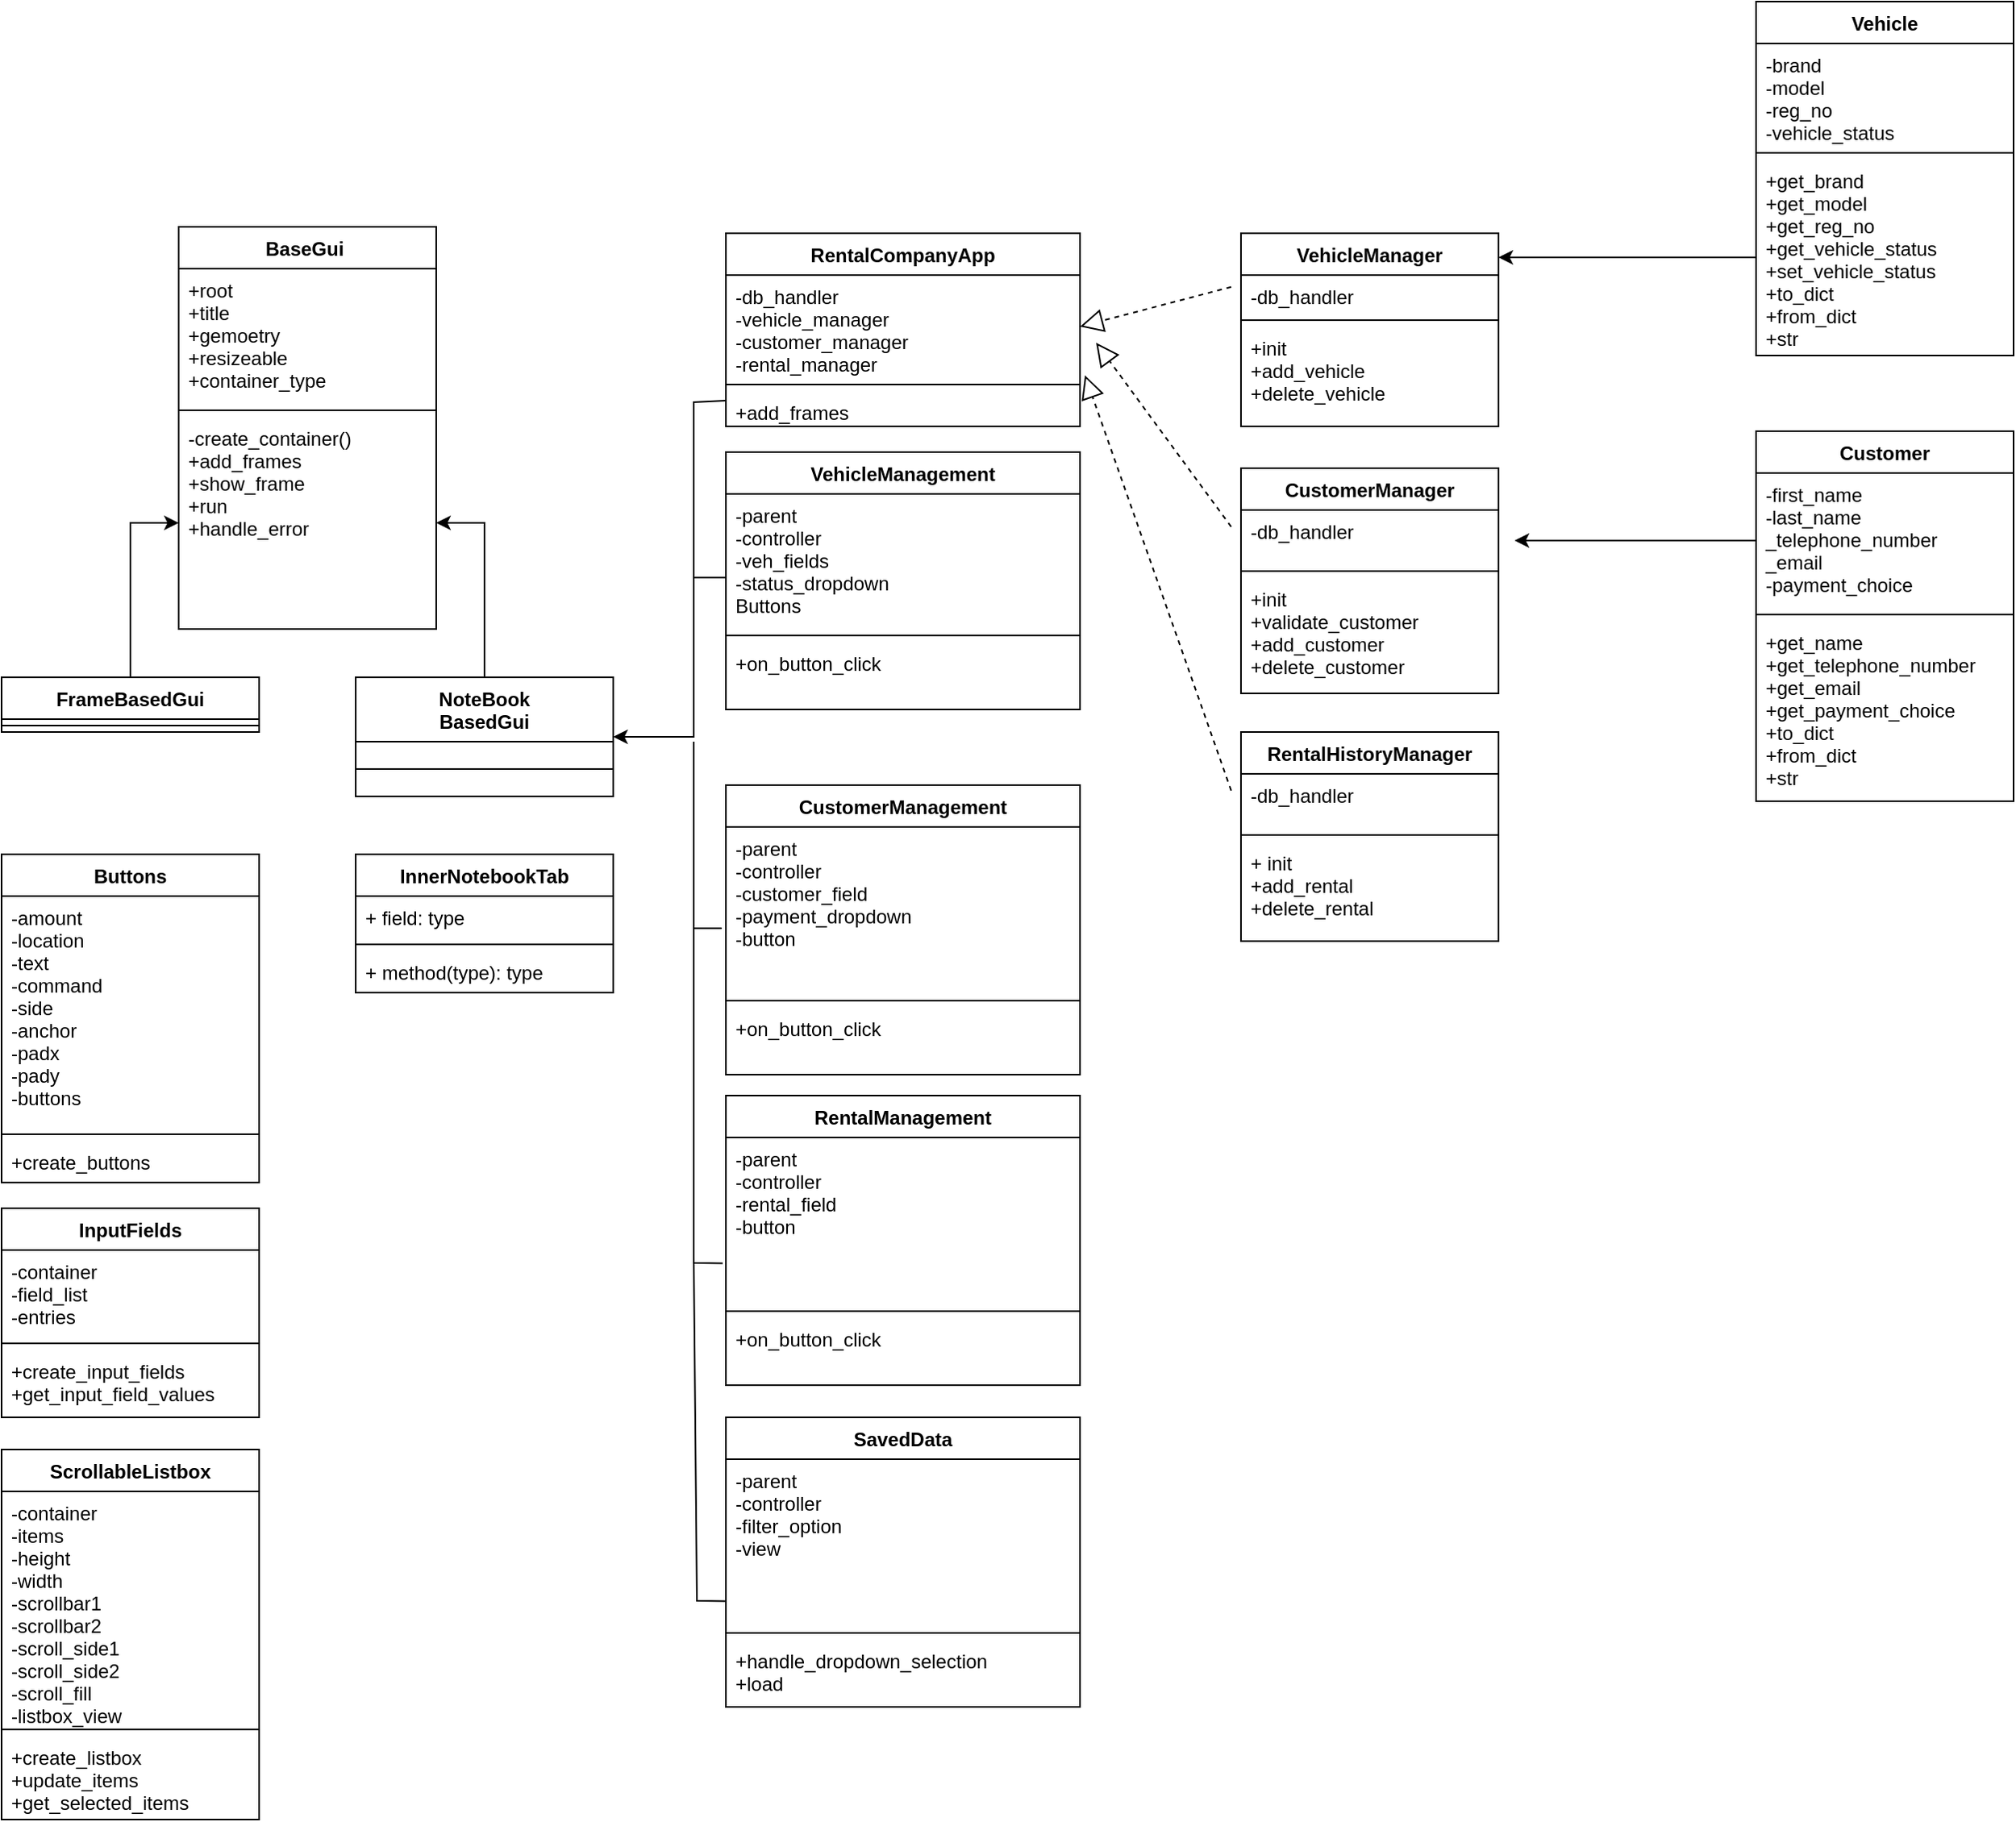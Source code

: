 <mxfile version="19.0.1" type="device"><diagram id="7ewWvbzm1ZuV88kt2fV-" name="Page-1"><mxGraphModel dx="999" dy="2085" grid="1" gridSize="10" guides="1" tooltips="1" connect="1" arrows="1" fold="1" page="1" pageScale="1" pageWidth="827" pageHeight="1169" math="0" shadow="0"><root><mxCell id="0"/><mxCell id="1" parent="0"/><mxCell id="QlVAHlaynSAnlBBJDVNv-1" value="BaseGui " style="swimlane;fontStyle=1;align=center;verticalAlign=top;childLayout=stackLayout;horizontal=1;startSize=26;horizontalStack=0;resizeParent=1;resizeParentMax=0;resizeLast=0;collapsible=1;marginBottom=0;" vertex="1" parent="1"><mxGeometry x="1120" y="80" width="160" height="250" as="geometry"/></mxCell><mxCell id="QlVAHlaynSAnlBBJDVNv-2" value="+root&#10;+title&#10;+gemoetry&#10;+resizeable&#10;+container_type" style="text;strokeColor=none;fillColor=none;align=left;verticalAlign=top;spacingLeft=4;spacingRight=4;overflow=hidden;rotatable=0;points=[[0,0.5],[1,0.5]];portConstraint=eastwest;" vertex="1" parent="QlVAHlaynSAnlBBJDVNv-1"><mxGeometry y="26" width="160" height="84" as="geometry"/></mxCell><mxCell id="QlVAHlaynSAnlBBJDVNv-3" value="" style="line;strokeWidth=1;fillColor=none;align=left;verticalAlign=middle;spacingTop=-1;spacingLeft=3;spacingRight=3;rotatable=0;labelPosition=right;points=[];portConstraint=eastwest;" vertex="1" parent="QlVAHlaynSAnlBBJDVNv-1"><mxGeometry y="110" width="160" height="8" as="geometry"/></mxCell><mxCell id="QlVAHlaynSAnlBBJDVNv-4" value="-create_container()&#10;+add_frames&#10;+show_frame&#10;+run&#10;+handle_error" style="text;strokeColor=none;fillColor=none;align=left;verticalAlign=top;spacingLeft=4;spacingRight=4;overflow=hidden;rotatable=0;points=[[0,0.5],[1,0.5]];portConstraint=eastwest;" vertex="1" parent="QlVAHlaynSAnlBBJDVNv-1"><mxGeometry y="118" width="160" height="132" as="geometry"/></mxCell><mxCell id="QlVAHlaynSAnlBBJDVNv-5" value="" style="edgeStyle=orthogonalEdgeStyle;rounded=0;orthogonalLoop=1;jettySize=auto;html=1;" edge="1" parent="1" source="QlVAHlaynSAnlBBJDVNv-6" target="QlVAHlaynSAnlBBJDVNv-4"><mxGeometry relative="1" as="geometry"/></mxCell><mxCell id="QlVAHlaynSAnlBBJDVNv-6" value="FrameBasedGui" style="swimlane;fontStyle=1;align=center;verticalAlign=top;childLayout=stackLayout;horizontal=1;startSize=26;horizontalStack=0;resizeParent=1;resizeParentMax=0;resizeLast=0;collapsible=1;marginBottom=0;" vertex="1" parent="1"><mxGeometry x="1010" y="360" width="160" height="34" as="geometry"/></mxCell><mxCell id="QlVAHlaynSAnlBBJDVNv-7" value="" style="line;strokeWidth=1;fillColor=none;align=left;verticalAlign=middle;spacingTop=-1;spacingLeft=3;spacingRight=3;rotatable=0;labelPosition=right;points=[];portConstraint=eastwest;" vertex="1" parent="QlVAHlaynSAnlBBJDVNv-6"><mxGeometry y="26" width="160" height="8" as="geometry"/></mxCell><mxCell id="QlVAHlaynSAnlBBJDVNv-8" value="" style="edgeStyle=orthogonalEdgeStyle;rounded=0;orthogonalLoop=1;jettySize=auto;html=1;" edge="1" parent="1" source="QlVAHlaynSAnlBBJDVNv-9" target="QlVAHlaynSAnlBBJDVNv-4"><mxGeometry relative="1" as="geometry"/></mxCell><mxCell id="QlVAHlaynSAnlBBJDVNv-9" value="NoteBook&#10;BasedGui" style="swimlane;fontStyle=1;align=center;verticalAlign=top;childLayout=stackLayout;horizontal=1;startSize=40;horizontalStack=0;resizeParent=1;resizeParentMax=0;resizeLast=0;collapsible=1;marginBottom=0;" vertex="1" parent="1"><mxGeometry x="1230" y="360" width="160" height="74" as="geometry"/></mxCell><mxCell id="QlVAHlaynSAnlBBJDVNv-10" value="" style="line;strokeWidth=1;fillColor=none;align=left;verticalAlign=middle;spacingTop=-1;spacingLeft=3;spacingRight=3;rotatable=0;labelPosition=right;points=[];portConstraint=eastwest;" vertex="1" parent="QlVAHlaynSAnlBBJDVNv-9"><mxGeometry y="40" width="160" height="34" as="geometry"/></mxCell><mxCell id="QlVAHlaynSAnlBBJDVNv-11" value="Buttons" style="swimlane;fontStyle=1;align=center;verticalAlign=top;childLayout=stackLayout;horizontal=1;startSize=26;horizontalStack=0;resizeParent=1;resizeParentMax=0;resizeLast=0;collapsible=1;marginBottom=0;" vertex="1" parent="1"><mxGeometry x="1010" y="470" width="160" height="204" as="geometry"/></mxCell><mxCell id="QlVAHlaynSAnlBBJDVNv-12" value="-amount&#10;-location&#10;-text&#10;-command&#10;-side&#10;-anchor&#10;-padx&#10;-pady&#10;-buttons" style="text;strokeColor=none;fillColor=none;align=left;verticalAlign=top;spacingLeft=4;spacingRight=4;overflow=hidden;rotatable=0;points=[[0,0.5],[1,0.5]];portConstraint=eastwest;" vertex="1" parent="QlVAHlaynSAnlBBJDVNv-11"><mxGeometry y="26" width="160" height="144" as="geometry"/></mxCell><mxCell id="QlVAHlaynSAnlBBJDVNv-13" value="" style="line;strokeWidth=1;fillColor=none;align=left;verticalAlign=middle;spacingTop=-1;spacingLeft=3;spacingRight=3;rotatable=0;labelPosition=right;points=[];portConstraint=eastwest;" vertex="1" parent="QlVAHlaynSAnlBBJDVNv-11"><mxGeometry y="170" width="160" height="8" as="geometry"/></mxCell><mxCell id="QlVAHlaynSAnlBBJDVNv-14" value="+create_buttons" style="text;strokeColor=none;fillColor=none;align=left;verticalAlign=top;spacingLeft=4;spacingRight=4;overflow=hidden;rotatable=0;points=[[0,0.5],[1,0.5]];portConstraint=eastwest;" vertex="1" parent="QlVAHlaynSAnlBBJDVNv-11"><mxGeometry y="178" width="160" height="26" as="geometry"/></mxCell><mxCell id="QlVAHlaynSAnlBBJDVNv-15" value="RentalCompanyApp" style="swimlane;fontStyle=1;align=center;verticalAlign=top;childLayout=stackLayout;horizontal=1;startSize=26;horizontalStack=0;resizeParent=1;resizeParentMax=0;resizeLast=0;collapsible=1;marginBottom=0;" vertex="1" parent="1"><mxGeometry x="1460" y="84" width="220" height="120" as="geometry"/></mxCell><mxCell id="QlVAHlaynSAnlBBJDVNv-16" value="-db_handler&#10;-vehicle_manager&#10;-customer_manager&#10;-rental_manager" style="text;strokeColor=none;fillColor=none;align=left;verticalAlign=top;spacingLeft=4;spacingRight=4;overflow=hidden;rotatable=0;points=[[0,0.5],[1,0.5]];portConstraint=eastwest;" vertex="1" parent="QlVAHlaynSAnlBBJDVNv-15"><mxGeometry y="26" width="220" height="64" as="geometry"/></mxCell><mxCell id="QlVAHlaynSAnlBBJDVNv-17" value="" style="line;strokeWidth=1;fillColor=none;align=left;verticalAlign=middle;spacingTop=-1;spacingLeft=3;spacingRight=3;rotatable=0;labelPosition=right;points=[];portConstraint=eastwest;" vertex="1" parent="QlVAHlaynSAnlBBJDVNv-15"><mxGeometry y="90" width="220" height="8" as="geometry"/></mxCell><mxCell id="QlVAHlaynSAnlBBJDVNv-18" value="+add_frames" style="text;strokeColor=none;fillColor=none;align=left;verticalAlign=top;spacingLeft=4;spacingRight=4;overflow=hidden;rotatable=0;points=[[0,0.5],[1,0.5]];portConstraint=eastwest;" vertex="1" parent="QlVAHlaynSAnlBBJDVNv-15"><mxGeometry y="98" width="220" height="22" as="geometry"/></mxCell><mxCell id="QlVAHlaynSAnlBBJDVNv-19" value="VehicleManagement" style="swimlane;fontStyle=1;align=center;verticalAlign=top;childLayout=stackLayout;horizontal=1;startSize=26;horizontalStack=0;resizeParent=1;resizeParentMax=0;resizeLast=0;collapsible=1;marginBottom=0;" vertex="1" parent="1"><mxGeometry x="1460" y="220" width="220" height="160" as="geometry"/></mxCell><mxCell id="QlVAHlaynSAnlBBJDVNv-20" value="-parent&#10;-controller&#10;-veh_fields&#10;-status_dropdown&#10;Buttons" style="text;strokeColor=none;fillColor=none;align=left;verticalAlign=top;spacingLeft=4;spacingRight=4;overflow=hidden;rotatable=0;points=[[0,0.5],[1,0.5]];portConstraint=eastwest;" vertex="1" parent="QlVAHlaynSAnlBBJDVNv-19"><mxGeometry y="26" width="220" height="84" as="geometry"/></mxCell><mxCell id="QlVAHlaynSAnlBBJDVNv-21" value="" style="line;strokeWidth=1;fillColor=none;align=left;verticalAlign=middle;spacingTop=-1;spacingLeft=3;spacingRight=3;rotatable=0;labelPosition=right;points=[];portConstraint=eastwest;" vertex="1" parent="QlVAHlaynSAnlBBJDVNv-19"><mxGeometry y="110" width="220" height="8" as="geometry"/></mxCell><mxCell id="QlVAHlaynSAnlBBJDVNv-22" value="+on_button_click" style="text;strokeColor=none;fillColor=none;align=left;verticalAlign=top;spacingLeft=4;spacingRight=4;overflow=hidden;rotatable=0;points=[[0,0.5],[1,0.5]];portConstraint=eastwest;" vertex="1" parent="QlVAHlaynSAnlBBJDVNv-19"><mxGeometry y="118" width="220" height="42" as="geometry"/></mxCell><mxCell id="QlVAHlaynSAnlBBJDVNv-23" value="InnerNotebookTab" style="swimlane;fontStyle=1;align=center;verticalAlign=top;childLayout=stackLayout;horizontal=1;startSize=26;horizontalStack=0;resizeParent=1;resizeParentMax=0;resizeLast=0;collapsible=1;marginBottom=0;" vertex="1" parent="1"><mxGeometry x="1230" y="470" width="160" height="86" as="geometry"/></mxCell><mxCell id="QlVAHlaynSAnlBBJDVNv-24" value="+ field: type" style="text;strokeColor=none;fillColor=none;align=left;verticalAlign=top;spacingLeft=4;spacingRight=4;overflow=hidden;rotatable=0;points=[[0,0.5],[1,0.5]];portConstraint=eastwest;" vertex="1" parent="QlVAHlaynSAnlBBJDVNv-23"><mxGeometry y="26" width="160" height="26" as="geometry"/></mxCell><mxCell id="QlVAHlaynSAnlBBJDVNv-25" value="" style="line;strokeWidth=1;fillColor=none;align=left;verticalAlign=middle;spacingTop=-1;spacingLeft=3;spacingRight=3;rotatable=0;labelPosition=right;points=[];portConstraint=eastwest;" vertex="1" parent="QlVAHlaynSAnlBBJDVNv-23"><mxGeometry y="52" width="160" height="8" as="geometry"/></mxCell><mxCell id="QlVAHlaynSAnlBBJDVNv-26" value="+ method(type): type" style="text;strokeColor=none;fillColor=none;align=left;verticalAlign=top;spacingLeft=4;spacingRight=4;overflow=hidden;rotatable=0;points=[[0,0.5],[1,0.5]];portConstraint=eastwest;" vertex="1" parent="QlVAHlaynSAnlBBJDVNv-23"><mxGeometry y="60" width="160" height="26" as="geometry"/></mxCell><mxCell id="QlVAHlaynSAnlBBJDVNv-27" value="" style="endArrow=none;html=1;rounded=0;" edge="1" parent="1"><mxGeometry width="50" height="50" relative="1" as="geometry"><mxPoint x="1440" y="310" as="sourcePoint"/><mxPoint x="1460" y="188" as="targetPoint"/><Array as="points"><mxPoint x="1440" y="189"/></Array></mxGeometry></mxCell><mxCell id="QlVAHlaynSAnlBBJDVNv-28" value="VehicleManager" style="swimlane;fontStyle=1;align=center;verticalAlign=top;childLayout=stackLayout;horizontal=1;startSize=26;horizontalStack=0;resizeParent=1;resizeParentMax=0;resizeLast=0;collapsible=1;marginBottom=0;" vertex="1" parent="1"><mxGeometry x="1780" y="84" width="160" height="120" as="geometry"/></mxCell><mxCell id="QlVAHlaynSAnlBBJDVNv-29" value="-db_handler" style="text;strokeColor=none;fillColor=none;align=left;verticalAlign=top;spacingLeft=4;spacingRight=4;overflow=hidden;rotatable=0;points=[[0,0.5],[1,0.5]];portConstraint=eastwest;" vertex="1" parent="QlVAHlaynSAnlBBJDVNv-28"><mxGeometry y="26" width="160" height="24" as="geometry"/></mxCell><mxCell id="QlVAHlaynSAnlBBJDVNv-30" value="" style="line;strokeWidth=1;fillColor=none;align=left;verticalAlign=middle;spacingTop=-1;spacingLeft=3;spacingRight=3;rotatable=0;labelPosition=right;points=[];portConstraint=eastwest;" vertex="1" parent="QlVAHlaynSAnlBBJDVNv-28"><mxGeometry y="50" width="160" height="8" as="geometry"/></mxCell><mxCell id="QlVAHlaynSAnlBBJDVNv-31" value="+init&#10;+add_vehicle&#10;+delete_vehicle" style="text;strokeColor=none;fillColor=none;align=left;verticalAlign=top;spacingLeft=4;spacingRight=4;overflow=hidden;rotatable=0;points=[[0,0.5],[1,0.5]];portConstraint=eastwest;" vertex="1" parent="QlVAHlaynSAnlBBJDVNv-28"><mxGeometry y="58" width="160" height="62" as="geometry"/></mxCell><mxCell id="QlVAHlaynSAnlBBJDVNv-32" value="" style="endArrow=block;dashed=1;endFill=0;endSize=12;html=1;rounded=0;exitX=-0.038;exitY=0.307;exitDx=0;exitDy=0;entryX=1;entryY=0.5;entryDx=0;entryDy=0;exitPerimeter=0;" edge="1" parent="1" source="QlVAHlaynSAnlBBJDVNv-29" target="QlVAHlaynSAnlBBJDVNv-16"><mxGeometry width="160" relative="1" as="geometry"><mxPoint x="840" y="420" as="sourcePoint"/><mxPoint x="1440" y="630" as="targetPoint"/></mxGeometry></mxCell><mxCell id="QlVAHlaynSAnlBBJDVNv-33" style="edgeStyle=orthogonalEdgeStyle;rounded=0;orthogonalLoop=1;jettySize=auto;html=1;entryX=1;entryY=0.5;entryDx=0;entryDy=0;" edge="1" parent="1" source="QlVAHlaynSAnlBBJDVNv-20" target="QlVAHlaynSAnlBBJDVNv-9"><mxGeometry relative="1" as="geometry"><mxPoint x="1440" y="400" as="targetPoint"/><Array as="points"><mxPoint x="1440" y="298"/><mxPoint x="1440" y="397"/></Array></mxGeometry></mxCell><mxCell id="QlVAHlaynSAnlBBJDVNv-34" value="CustomerManagement" style="swimlane;fontStyle=1;align=center;verticalAlign=top;childLayout=stackLayout;horizontal=1;startSize=26;horizontalStack=0;resizeParent=1;resizeParentMax=0;resizeLast=0;collapsible=1;marginBottom=0;" vertex="1" parent="1"><mxGeometry x="1460" y="427" width="220" height="180" as="geometry"/></mxCell><mxCell id="QlVAHlaynSAnlBBJDVNv-35" value="-parent&#10;-controller&#10;-customer_field&#10;-payment_dropdown&#10;-button" style="text;strokeColor=none;fillColor=none;align=left;verticalAlign=top;spacingLeft=4;spacingRight=4;overflow=hidden;rotatable=0;points=[[0,0.5],[1,0.5]];portConstraint=eastwest;" vertex="1" parent="QlVAHlaynSAnlBBJDVNv-34"><mxGeometry y="26" width="220" height="104" as="geometry"/></mxCell><mxCell id="QlVAHlaynSAnlBBJDVNv-36" value="" style="line;strokeWidth=1;fillColor=none;align=left;verticalAlign=middle;spacingTop=-1;spacingLeft=3;spacingRight=3;rotatable=0;labelPosition=right;points=[];portConstraint=eastwest;" vertex="1" parent="QlVAHlaynSAnlBBJDVNv-34"><mxGeometry y="130" width="220" height="8" as="geometry"/></mxCell><mxCell id="QlVAHlaynSAnlBBJDVNv-37" value="+on_button_click" style="text;strokeColor=none;fillColor=none;align=left;verticalAlign=top;spacingLeft=4;spacingRight=4;overflow=hidden;rotatable=0;points=[[0,0.5],[1,0.5]];portConstraint=eastwest;" vertex="1" parent="QlVAHlaynSAnlBBJDVNv-34"><mxGeometry y="138" width="220" height="42" as="geometry"/></mxCell><mxCell id="QlVAHlaynSAnlBBJDVNv-38" value="" style="endArrow=none;html=1;rounded=0;exitX=-0.012;exitY=0.606;exitDx=0;exitDy=0;exitPerimeter=0;" edge="1" parent="1" source="QlVAHlaynSAnlBBJDVNv-35"><mxGeometry width="50" height="50" relative="1" as="geometry"><mxPoint x="1490" y="460" as="sourcePoint"/><mxPoint x="1440" y="400" as="targetPoint"/><Array as="points"><mxPoint x="1440" y="516"/></Array></mxGeometry></mxCell><mxCell id="QlVAHlaynSAnlBBJDVNv-39" value="InputFields" style="swimlane;fontStyle=1;align=center;verticalAlign=top;childLayout=stackLayout;horizontal=1;startSize=26;horizontalStack=0;resizeParent=1;resizeParentMax=0;resizeLast=0;collapsible=1;marginBottom=0;" vertex="1" parent="1"><mxGeometry x="1010" y="690" width="160" height="130" as="geometry"/></mxCell><mxCell id="QlVAHlaynSAnlBBJDVNv-40" value="-container&#10;-field_list&#10;-entries" style="text;strokeColor=none;fillColor=none;align=left;verticalAlign=top;spacingLeft=4;spacingRight=4;overflow=hidden;rotatable=0;points=[[0,0.5],[1,0.5]];portConstraint=eastwest;" vertex="1" parent="QlVAHlaynSAnlBBJDVNv-39"><mxGeometry y="26" width="160" height="54" as="geometry"/></mxCell><mxCell id="QlVAHlaynSAnlBBJDVNv-41" value="" style="line;strokeWidth=1;fillColor=none;align=left;verticalAlign=middle;spacingTop=-1;spacingLeft=3;spacingRight=3;rotatable=0;labelPosition=right;points=[];portConstraint=eastwest;" vertex="1" parent="QlVAHlaynSAnlBBJDVNv-39"><mxGeometry y="80" width="160" height="8" as="geometry"/></mxCell><mxCell id="QlVAHlaynSAnlBBJDVNv-42" value="+create_input_fields&#10;+get_input_field_values" style="text;strokeColor=none;fillColor=none;align=left;verticalAlign=top;spacingLeft=4;spacingRight=4;overflow=hidden;rotatable=0;points=[[0,0.5],[1,0.5]];portConstraint=eastwest;" vertex="1" parent="QlVAHlaynSAnlBBJDVNv-39"><mxGeometry y="88" width="160" height="42" as="geometry"/></mxCell><mxCell id="QlVAHlaynSAnlBBJDVNv-43" value="ScrollableListbox" style="swimlane;fontStyle=1;align=center;verticalAlign=top;childLayout=stackLayout;horizontal=1;startSize=26;horizontalStack=0;resizeParent=1;resizeParentMax=0;resizeLast=0;collapsible=1;marginBottom=0;" vertex="1" parent="1"><mxGeometry x="1010" y="840" width="160" height="230" as="geometry"/></mxCell><mxCell id="QlVAHlaynSAnlBBJDVNv-44" value="-container&#10;-items&#10;-height&#10;-width&#10;-scrollbar1&#10;-scrollbar2&#10;-scroll_side1&#10;-scroll_side2&#10;-scroll_fill&#10;-listbox_view" style="text;strokeColor=none;fillColor=none;align=left;verticalAlign=top;spacingLeft=4;spacingRight=4;overflow=hidden;rotatable=0;points=[[0,0.5],[1,0.5]];portConstraint=eastwest;" vertex="1" parent="QlVAHlaynSAnlBBJDVNv-43"><mxGeometry y="26" width="160" height="144" as="geometry"/></mxCell><mxCell id="QlVAHlaynSAnlBBJDVNv-45" value="" style="line;strokeWidth=1;fillColor=none;align=left;verticalAlign=middle;spacingTop=-1;spacingLeft=3;spacingRight=3;rotatable=0;labelPosition=right;points=[];portConstraint=eastwest;" vertex="1" parent="QlVAHlaynSAnlBBJDVNv-43"><mxGeometry y="170" width="160" height="8" as="geometry"/></mxCell><mxCell id="QlVAHlaynSAnlBBJDVNv-46" value="+create_listbox&#10;+update_items&#10;+get_selected_items" style="text;strokeColor=none;fillColor=none;align=left;verticalAlign=top;spacingLeft=4;spacingRight=4;overflow=hidden;rotatable=0;points=[[0,0.5],[1,0.5]];portConstraint=eastwest;" vertex="1" parent="QlVAHlaynSAnlBBJDVNv-43"><mxGeometry y="178" width="160" height="52" as="geometry"/></mxCell><mxCell id="QlVAHlaynSAnlBBJDVNv-47" value="RentalManagement" style="swimlane;fontStyle=1;align=center;verticalAlign=top;childLayout=stackLayout;horizontal=1;startSize=26;horizontalStack=0;resizeParent=1;resizeParentMax=0;resizeLast=0;collapsible=1;marginBottom=0;" vertex="1" parent="1"><mxGeometry x="1460" y="620" width="220" height="180" as="geometry"/></mxCell><mxCell id="QlVAHlaynSAnlBBJDVNv-48" value="-parent&#10;-controller&#10;-rental_field&#10;-button" style="text;strokeColor=none;fillColor=none;align=left;verticalAlign=top;spacingLeft=4;spacingRight=4;overflow=hidden;rotatable=0;points=[[0,0.5],[1,0.5]];portConstraint=eastwest;" vertex="1" parent="QlVAHlaynSAnlBBJDVNv-47"><mxGeometry y="26" width="220" height="104" as="geometry"/></mxCell><mxCell id="QlVAHlaynSAnlBBJDVNv-49" value="" style="line;strokeWidth=1;fillColor=none;align=left;verticalAlign=middle;spacingTop=-1;spacingLeft=3;spacingRight=3;rotatable=0;labelPosition=right;points=[];portConstraint=eastwest;" vertex="1" parent="QlVAHlaynSAnlBBJDVNv-47"><mxGeometry y="130" width="220" height="8" as="geometry"/></mxCell><mxCell id="QlVAHlaynSAnlBBJDVNv-50" value="+on_button_click" style="text;strokeColor=none;fillColor=none;align=left;verticalAlign=top;spacingLeft=4;spacingRight=4;overflow=hidden;rotatable=0;points=[[0,0.5],[1,0.5]];portConstraint=eastwest;" vertex="1" parent="QlVAHlaynSAnlBBJDVNv-47"><mxGeometry y="138" width="220" height="42" as="geometry"/></mxCell><mxCell id="QlVAHlaynSAnlBBJDVNv-51" value="SavedData" style="swimlane;fontStyle=1;align=center;verticalAlign=top;childLayout=stackLayout;horizontal=1;startSize=26;horizontalStack=0;resizeParent=1;resizeParentMax=0;resizeLast=0;collapsible=1;marginBottom=0;" vertex="1" parent="1"><mxGeometry x="1460" y="820" width="220" height="180" as="geometry"/></mxCell><mxCell id="QlVAHlaynSAnlBBJDVNv-52" value="-parent&#10;-controller&#10;-filter_option&#10;-view" style="text;strokeColor=none;fillColor=none;align=left;verticalAlign=top;spacingLeft=4;spacingRight=4;overflow=hidden;rotatable=0;points=[[0,0.5],[1,0.5]];portConstraint=eastwest;" vertex="1" parent="QlVAHlaynSAnlBBJDVNv-51"><mxGeometry y="26" width="220" height="104" as="geometry"/></mxCell><mxCell id="QlVAHlaynSAnlBBJDVNv-53" value="" style="line;strokeWidth=1;fillColor=none;align=left;verticalAlign=middle;spacingTop=-1;spacingLeft=3;spacingRight=3;rotatable=0;labelPosition=right;points=[];portConstraint=eastwest;" vertex="1" parent="QlVAHlaynSAnlBBJDVNv-51"><mxGeometry y="130" width="220" height="8" as="geometry"/></mxCell><mxCell id="QlVAHlaynSAnlBBJDVNv-54" value="+handle_dropdown_selection&#10;+load" style="text;strokeColor=none;fillColor=none;align=left;verticalAlign=top;spacingLeft=4;spacingRight=4;overflow=hidden;rotatable=0;points=[[0,0.5],[1,0.5]];portConstraint=eastwest;" vertex="1" parent="QlVAHlaynSAnlBBJDVNv-51"><mxGeometry y="138" width="220" height="42" as="geometry"/></mxCell><mxCell id="QlVAHlaynSAnlBBJDVNv-55" value="" style="endArrow=none;html=1;rounded=0;exitX=-0.009;exitY=0.753;exitDx=0;exitDy=0;exitPerimeter=0;" edge="1" parent="1" source="QlVAHlaynSAnlBBJDVNv-48"><mxGeometry width="50" height="50" relative="1" as="geometry"><mxPoint x="1580" y="580" as="sourcePoint"/><mxPoint x="1440" y="510" as="targetPoint"/><Array as="points"><mxPoint x="1440" y="724"/></Array></mxGeometry></mxCell><mxCell id="QlVAHlaynSAnlBBJDVNv-56" value="" style="endArrow=none;html=1;rounded=0;exitX=-0.009;exitY=0.753;exitDx=0;exitDy=0;exitPerimeter=0;" edge="1" parent="1"><mxGeometry width="50" height="50" relative="1" as="geometry"><mxPoint x="1460.0" y="934.312" as="sourcePoint"/><mxPoint x="1440" y="720" as="targetPoint"/><Array as="points"><mxPoint x="1441.98" y="934"/></Array></mxGeometry></mxCell><mxCell id="QlVAHlaynSAnlBBJDVNv-57" value="CustomerManager" style="swimlane;fontStyle=1;align=center;verticalAlign=top;childLayout=stackLayout;horizontal=1;startSize=26;horizontalStack=0;resizeParent=1;resizeParentMax=0;resizeLast=0;collapsible=1;marginBottom=0;" vertex="1" parent="1"><mxGeometry x="1780" y="230" width="160" height="140" as="geometry"/></mxCell><mxCell id="QlVAHlaynSAnlBBJDVNv-58" value="-db_handler" style="text;strokeColor=none;fillColor=none;align=left;verticalAlign=top;spacingLeft=4;spacingRight=4;overflow=hidden;rotatable=0;points=[[0,0.5],[1,0.5]];portConstraint=eastwest;" vertex="1" parent="QlVAHlaynSAnlBBJDVNv-57"><mxGeometry y="26" width="160" height="34" as="geometry"/></mxCell><mxCell id="QlVAHlaynSAnlBBJDVNv-59" value="" style="line;strokeWidth=1;fillColor=none;align=left;verticalAlign=middle;spacingTop=-1;spacingLeft=3;spacingRight=3;rotatable=0;labelPosition=right;points=[];portConstraint=eastwest;" vertex="1" parent="QlVAHlaynSAnlBBJDVNv-57"><mxGeometry y="60" width="160" height="8" as="geometry"/></mxCell><mxCell id="QlVAHlaynSAnlBBJDVNv-60" value="+init&#10;+validate_customer&#10;+add_customer&#10;+delete_customer" style="text;strokeColor=none;fillColor=none;align=left;verticalAlign=top;spacingLeft=4;spacingRight=4;overflow=hidden;rotatable=0;points=[[0,0.5],[1,0.5]];portConstraint=eastwest;" vertex="1" parent="QlVAHlaynSAnlBBJDVNv-57"><mxGeometry y="68" width="160" height="72" as="geometry"/></mxCell><mxCell id="QlVAHlaynSAnlBBJDVNv-61" value="" style="endArrow=block;dashed=1;endFill=0;endSize=12;html=1;rounded=0;exitX=-0.038;exitY=0.307;exitDx=0;exitDy=0;entryX=1;entryY=0.5;entryDx=0;entryDy=0;exitPerimeter=0;" edge="1" parent="1" source="QlVAHlaynSAnlBBJDVNv-58"><mxGeometry width="160" relative="1" as="geometry"><mxPoint x="850" y="430" as="sourcePoint"/><mxPoint x="1690.0" y="152" as="targetPoint"/></mxGeometry></mxCell><mxCell id="QlVAHlaynSAnlBBJDVNv-62" value="RentalHistoryManager" style="swimlane;fontStyle=1;align=center;verticalAlign=top;childLayout=stackLayout;horizontal=1;startSize=26;horizontalStack=0;resizeParent=1;resizeParentMax=0;resizeLast=0;collapsible=1;marginBottom=0;" vertex="1" parent="1"><mxGeometry x="1780" y="394" width="160" height="130" as="geometry"/></mxCell><mxCell id="QlVAHlaynSAnlBBJDVNv-63" value="-db_handler" style="text;strokeColor=none;fillColor=none;align=left;verticalAlign=top;spacingLeft=4;spacingRight=4;overflow=hidden;rotatable=0;points=[[0,0.5],[1,0.5]];portConstraint=eastwest;" vertex="1" parent="QlVAHlaynSAnlBBJDVNv-62"><mxGeometry y="26" width="160" height="34" as="geometry"/></mxCell><mxCell id="QlVAHlaynSAnlBBJDVNv-64" value="" style="line;strokeWidth=1;fillColor=none;align=left;verticalAlign=middle;spacingTop=-1;spacingLeft=3;spacingRight=3;rotatable=0;labelPosition=right;points=[];portConstraint=eastwest;" vertex="1" parent="QlVAHlaynSAnlBBJDVNv-62"><mxGeometry y="60" width="160" height="8" as="geometry"/></mxCell><mxCell id="QlVAHlaynSAnlBBJDVNv-65" value="+ init&#10;+add_rental&#10;+delete_rental" style="text;strokeColor=none;fillColor=none;align=left;verticalAlign=top;spacingLeft=4;spacingRight=4;overflow=hidden;rotatable=0;points=[[0,0.5],[1,0.5]];portConstraint=eastwest;" vertex="1" parent="QlVAHlaynSAnlBBJDVNv-62"><mxGeometry y="68" width="160" height="62" as="geometry"/></mxCell><mxCell id="QlVAHlaynSAnlBBJDVNv-66" value="" style="endArrow=block;dashed=1;endFill=0;endSize=12;html=1;rounded=0;exitX=-0.038;exitY=0.307;exitDx=0;exitDy=0;exitPerimeter=0;entryX=1.014;entryY=0.973;entryDx=0;entryDy=0;entryPerimeter=0;" edge="1" parent="1" source="QlVAHlaynSAnlBBJDVNv-63" target="QlVAHlaynSAnlBBJDVNv-16"><mxGeometry width="160" relative="1" as="geometry"><mxPoint x="850" y="856" as="sourcePoint"/><mxPoint x="1720" y="430" as="targetPoint"/></mxGeometry></mxCell><mxCell id="QlVAHlaynSAnlBBJDVNv-67" value="Customer" style="swimlane;fontStyle=1;align=center;verticalAlign=top;childLayout=stackLayout;horizontal=1;startSize=26;horizontalStack=0;resizeParent=1;resizeParentMax=0;resizeLast=0;collapsible=1;marginBottom=0;" vertex="1" parent="1"><mxGeometry x="2100" y="207" width="160" height="230" as="geometry"/></mxCell><mxCell id="QlVAHlaynSAnlBBJDVNv-68" value="-first_name&#10;-last_name&#10;_telephone_number&#10;_email&#10;-payment_choice" style="text;strokeColor=none;fillColor=none;align=left;verticalAlign=top;spacingLeft=4;spacingRight=4;overflow=hidden;rotatable=0;points=[[0,0.5],[1,0.5]];portConstraint=eastwest;" vertex="1" parent="QlVAHlaynSAnlBBJDVNv-67"><mxGeometry y="26" width="160" height="84" as="geometry"/></mxCell><mxCell id="QlVAHlaynSAnlBBJDVNv-69" value="" style="line;strokeWidth=1;fillColor=none;align=left;verticalAlign=middle;spacingTop=-1;spacingLeft=3;spacingRight=3;rotatable=0;labelPosition=right;points=[];portConstraint=eastwest;" vertex="1" parent="QlVAHlaynSAnlBBJDVNv-67"><mxGeometry y="110" width="160" height="8" as="geometry"/></mxCell><mxCell id="QlVAHlaynSAnlBBJDVNv-70" value="+get_name&#10;+get_telephone_number&#10;+get_email&#10;+get_payment_choice&#10;+to_dict&#10;+from_dict&#10;+str" style="text;strokeColor=none;fillColor=none;align=left;verticalAlign=top;spacingLeft=4;spacingRight=4;overflow=hidden;rotatable=0;points=[[0,0.5],[1,0.5]];portConstraint=eastwest;" vertex="1" parent="QlVAHlaynSAnlBBJDVNv-67"><mxGeometry y="118" width="160" height="112" as="geometry"/></mxCell><mxCell id="QlVAHlaynSAnlBBJDVNv-72" style="edgeStyle=orthogonalEdgeStyle;rounded=0;orthogonalLoop=1;jettySize=auto;html=1;" edge="1" parent="1" source="QlVAHlaynSAnlBBJDVNv-68"><mxGeometry relative="1" as="geometry"><mxPoint x="1950" y="275" as="targetPoint"/></mxGeometry></mxCell><mxCell id="QlVAHlaynSAnlBBJDVNv-73" value="Vehicle" style="swimlane;fontStyle=1;align=center;verticalAlign=top;childLayout=stackLayout;horizontal=1;startSize=26;horizontalStack=0;resizeParent=1;resizeParentMax=0;resizeLast=0;collapsible=1;marginBottom=0;" vertex="1" parent="1"><mxGeometry x="2100" y="-60" width="160" height="220" as="geometry"/></mxCell><mxCell id="QlVAHlaynSAnlBBJDVNv-74" value="-brand&#10;-model&#10;-reg_no&#10;-vehicle_status" style="text;strokeColor=none;fillColor=none;align=left;verticalAlign=top;spacingLeft=4;spacingRight=4;overflow=hidden;rotatable=0;points=[[0,0.5],[1,0.5]];portConstraint=eastwest;" vertex="1" parent="QlVAHlaynSAnlBBJDVNv-73"><mxGeometry y="26" width="160" height="64" as="geometry"/></mxCell><mxCell id="QlVAHlaynSAnlBBJDVNv-75" value="" style="line;strokeWidth=1;fillColor=none;align=left;verticalAlign=middle;spacingTop=-1;spacingLeft=3;spacingRight=3;rotatable=0;labelPosition=right;points=[];portConstraint=eastwest;" vertex="1" parent="QlVAHlaynSAnlBBJDVNv-73"><mxGeometry y="90" width="160" height="8" as="geometry"/></mxCell><mxCell id="QlVAHlaynSAnlBBJDVNv-76" value="+get_brand&#10;+get_model&#10;+get_reg_no&#10;+get_vehicle_status&#10;+set_vehicle_status&#10;+to_dict&#10;+from_dict&#10;+str" style="text;strokeColor=none;fillColor=none;align=left;verticalAlign=top;spacingLeft=4;spacingRight=4;overflow=hidden;rotatable=0;points=[[0,0.5],[1,0.5]];portConstraint=eastwest;" vertex="1" parent="QlVAHlaynSAnlBBJDVNv-73"><mxGeometry y="98" width="160" height="122" as="geometry"/></mxCell><mxCell id="QlVAHlaynSAnlBBJDVNv-81" style="edgeStyle=orthogonalEdgeStyle;rounded=0;orthogonalLoop=1;jettySize=auto;html=1;entryX=1;entryY=0.125;entryDx=0;entryDy=0;entryPerimeter=0;" edge="1" parent="1" source="QlVAHlaynSAnlBBJDVNv-76" target="QlVAHlaynSAnlBBJDVNv-28"><mxGeometry relative="1" as="geometry"/></mxCell></root></mxGraphModel></diagram></mxfile>